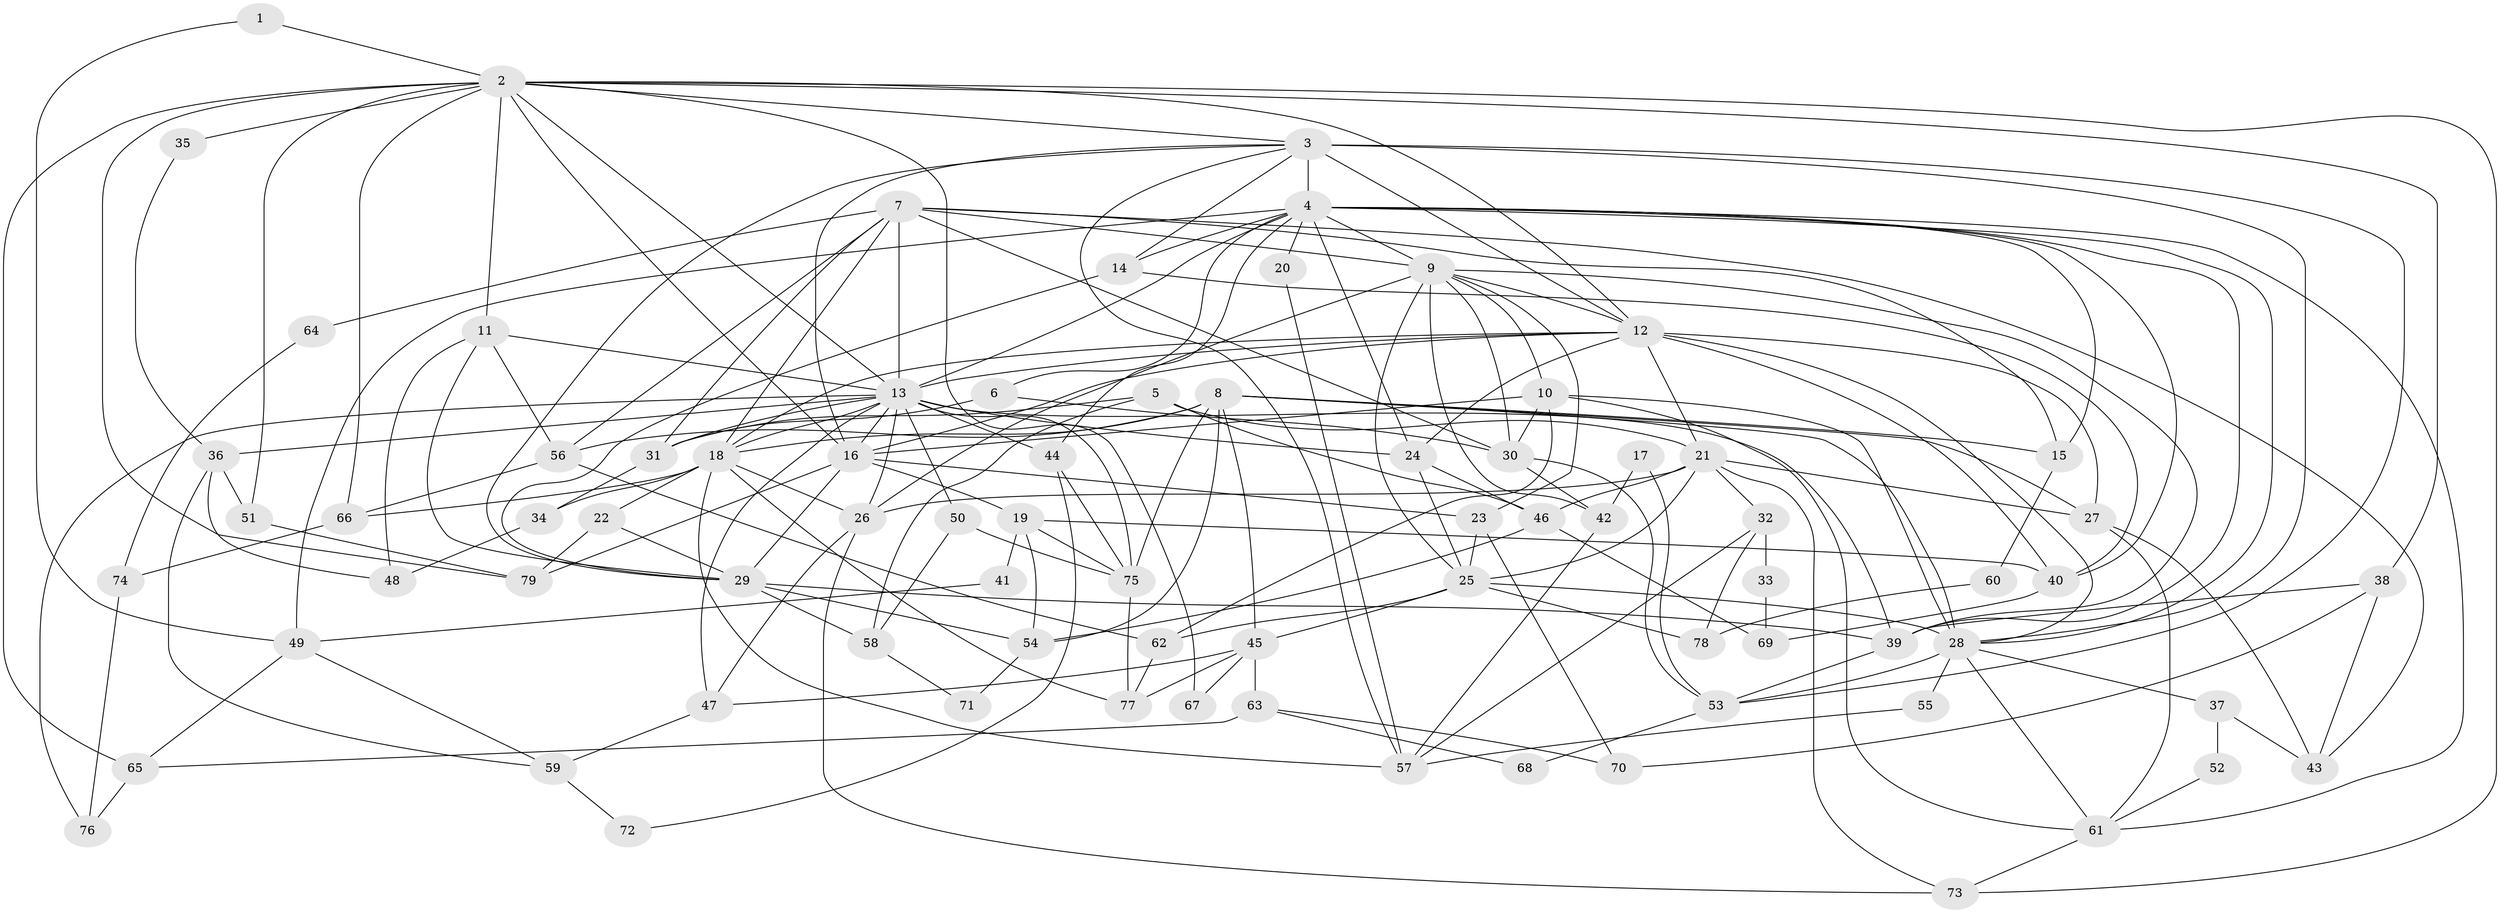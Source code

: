 // original degree distribution, {2: 0.1297709923664122, 4: 0.35877862595419846, 5: 0.19083969465648856, 3: 0.1984732824427481, 6: 0.10687022900763359, 8: 0.007633587786259542, 7: 0.007633587786259542}
// Generated by graph-tools (version 1.1) at 2025/50/03/04/25 22:50:55]
// undirected, 79 vertices, 197 edges
graph export_dot {
  node [color=gray90,style=filled];
  1;
  2;
  3;
  4;
  5;
  6;
  7;
  8;
  9;
  10;
  11;
  12;
  13;
  14;
  15;
  16;
  17;
  18;
  19;
  20;
  21;
  22;
  23;
  24;
  25;
  26;
  27;
  28;
  29;
  30;
  31;
  32;
  33;
  34;
  35;
  36;
  37;
  38;
  39;
  40;
  41;
  42;
  43;
  44;
  45;
  46;
  47;
  48;
  49;
  50;
  51;
  52;
  53;
  54;
  55;
  56;
  57;
  58;
  59;
  60;
  61;
  62;
  63;
  64;
  65;
  66;
  67;
  68;
  69;
  70;
  71;
  72;
  73;
  74;
  75;
  76;
  77;
  78;
  79;
  1 -- 2 [weight=1.0];
  1 -- 49 [weight=1.0];
  2 -- 3 [weight=1.0];
  2 -- 11 [weight=1.0];
  2 -- 12 [weight=1.0];
  2 -- 13 [weight=1.0];
  2 -- 16 [weight=1.0];
  2 -- 35 [weight=1.0];
  2 -- 38 [weight=1.0];
  2 -- 51 [weight=1.0];
  2 -- 65 [weight=1.0];
  2 -- 66 [weight=1.0];
  2 -- 67 [weight=1.0];
  2 -- 73 [weight=1.0];
  2 -- 79 [weight=1.0];
  3 -- 4 [weight=2.0];
  3 -- 12 [weight=2.0];
  3 -- 14 [weight=1.0];
  3 -- 16 [weight=1.0];
  3 -- 28 [weight=1.0];
  3 -- 29 [weight=1.0];
  3 -- 53 [weight=1.0];
  3 -- 57 [weight=1.0];
  4 -- 6 [weight=1.0];
  4 -- 9 [weight=2.0];
  4 -- 13 [weight=2.0];
  4 -- 14 [weight=1.0];
  4 -- 15 [weight=1.0];
  4 -- 20 [weight=1.0];
  4 -- 24 [weight=1.0];
  4 -- 28 [weight=1.0];
  4 -- 39 [weight=1.0];
  4 -- 40 [weight=1.0];
  4 -- 44 [weight=1.0];
  4 -- 49 [weight=1.0];
  4 -- 61 [weight=1.0];
  5 -- 21 [weight=1.0];
  5 -- 31 [weight=1.0];
  5 -- 46 [weight=1.0];
  5 -- 58 [weight=1.0];
  6 -- 30 [weight=1.0];
  6 -- 31 [weight=1.0];
  7 -- 9 [weight=1.0];
  7 -- 13 [weight=1.0];
  7 -- 15 [weight=1.0];
  7 -- 18 [weight=1.0];
  7 -- 30 [weight=1.0];
  7 -- 31 [weight=1.0];
  7 -- 43 [weight=1.0];
  7 -- 56 [weight=1.0];
  7 -- 64 [weight=1.0];
  8 -- 15 [weight=1.0];
  8 -- 18 [weight=1.0];
  8 -- 27 [weight=1.0];
  8 -- 28 [weight=2.0];
  8 -- 45 [weight=1.0];
  8 -- 54 [weight=1.0];
  8 -- 56 [weight=1.0];
  8 -- 75 [weight=1.0];
  9 -- 10 [weight=1.0];
  9 -- 12 [weight=1.0];
  9 -- 23 [weight=1.0];
  9 -- 25 [weight=2.0];
  9 -- 26 [weight=1.0];
  9 -- 30 [weight=1.0];
  9 -- 39 [weight=1.0];
  9 -- 42 [weight=1.0];
  10 -- 16 [weight=1.0];
  10 -- 28 [weight=1.0];
  10 -- 30 [weight=1.0];
  10 -- 61 [weight=1.0];
  10 -- 62 [weight=1.0];
  11 -- 13 [weight=1.0];
  11 -- 29 [weight=1.0];
  11 -- 48 [weight=1.0];
  11 -- 56 [weight=1.0];
  12 -- 13 [weight=1.0];
  12 -- 16 [weight=2.0];
  12 -- 18 [weight=1.0];
  12 -- 21 [weight=1.0];
  12 -- 24 [weight=1.0];
  12 -- 27 [weight=2.0];
  12 -- 28 [weight=1.0];
  12 -- 40 [weight=1.0];
  13 -- 16 [weight=1.0];
  13 -- 18 [weight=1.0];
  13 -- 24 [weight=1.0];
  13 -- 26 [weight=1.0];
  13 -- 31 [weight=1.0];
  13 -- 36 [weight=1.0];
  13 -- 39 [weight=1.0];
  13 -- 44 [weight=1.0];
  13 -- 47 [weight=1.0];
  13 -- 50 [weight=1.0];
  13 -- 75 [weight=1.0];
  13 -- 76 [weight=1.0];
  14 -- 29 [weight=1.0];
  14 -- 40 [weight=1.0];
  15 -- 60 [weight=1.0];
  16 -- 19 [weight=1.0];
  16 -- 23 [weight=1.0];
  16 -- 29 [weight=2.0];
  16 -- 79 [weight=1.0];
  17 -- 42 [weight=1.0];
  17 -- 53 [weight=1.0];
  18 -- 22 [weight=1.0];
  18 -- 26 [weight=1.0];
  18 -- 34 [weight=1.0];
  18 -- 57 [weight=1.0];
  18 -- 66 [weight=1.0];
  18 -- 77 [weight=1.0];
  19 -- 40 [weight=1.0];
  19 -- 41 [weight=1.0];
  19 -- 54 [weight=1.0];
  19 -- 75 [weight=1.0];
  20 -- 57 [weight=1.0];
  21 -- 25 [weight=1.0];
  21 -- 26 [weight=1.0];
  21 -- 27 [weight=1.0];
  21 -- 32 [weight=1.0];
  21 -- 46 [weight=1.0];
  21 -- 73 [weight=1.0];
  22 -- 29 [weight=1.0];
  22 -- 79 [weight=1.0];
  23 -- 25 [weight=1.0];
  23 -- 70 [weight=1.0];
  24 -- 25 [weight=1.0];
  24 -- 46 [weight=1.0];
  25 -- 28 [weight=1.0];
  25 -- 45 [weight=1.0];
  25 -- 62 [weight=1.0];
  25 -- 78 [weight=2.0];
  26 -- 47 [weight=1.0];
  26 -- 73 [weight=1.0];
  27 -- 43 [weight=1.0];
  27 -- 61 [weight=1.0];
  28 -- 37 [weight=1.0];
  28 -- 53 [weight=1.0];
  28 -- 55 [weight=1.0];
  28 -- 61 [weight=1.0];
  29 -- 39 [weight=1.0];
  29 -- 54 [weight=1.0];
  29 -- 58 [weight=1.0];
  30 -- 42 [weight=1.0];
  30 -- 53 [weight=1.0];
  31 -- 34 [weight=1.0];
  32 -- 33 [weight=1.0];
  32 -- 57 [weight=1.0];
  32 -- 78 [weight=1.0];
  33 -- 69 [weight=1.0];
  34 -- 48 [weight=1.0];
  35 -- 36 [weight=1.0];
  36 -- 48 [weight=1.0];
  36 -- 51 [weight=1.0];
  36 -- 59 [weight=1.0];
  37 -- 43 [weight=1.0];
  37 -- 52 [weight=1.0];
  38 -- 39 [weight=1.0];
  38 -- 43 [weight=1.0];
  38 -- 70 [weight=1.0];
  39 -- 53 [weight=1.0];
  40 -- 69 [weight=1.0];
  41 -- 49 [weight=1.0];
  42 -- 57 [weight=1.0];
  44 -- 72 [weight=1.0];
  44 -- 75 [weight=1.0];
  45 -- 47 [weight=1.0];
  45 -- 63 [weight=1.0];
  45 -- 67 [weight=1.0];
  45 -- 77 [weight=1.0];
  46 -- 54 [weight=1.0];
  46 -- 69 [weight=1.0];
  47 -- 59 [weight=1.0];
  49 -- 59 [weight=1.0];
  49 -- 65 [weight=1.0];
  50 -- 58 [weight=1.0];
  50 -- 75 [weight=1.0];
  51 -- 79 [weight=1.0];
  52 -- 61 [weight=1.0];
  53 -- 68 [weight=1.0];
  54 -- 71 [weight=1.0];
  55 -- 57 [weight=1.0];
  56 -- 62 [weight=1.0];
  56 -- 66 [weight=1.0];
  58 -- 71 [weight=1.0];
  59 -- 72 [weight=1.0];
  60 -- 78 [weight=1.0];
  61 -- 73 [weight=1.0];
  62 -- 77 [weight=1.0];
  63 -- 65 [weight=1.0];
  63 -- 68 [weight=1.0];
  63 -- 70 [weight=1.0];
  64 -- 74 [weight=1.0];
  65 -- 76 [weight=1.0];
  66 -- 74 [weight=1.0];
  74 -- 76 [weight=1.0];
  75 -- 77 [weight=1.0];
}
